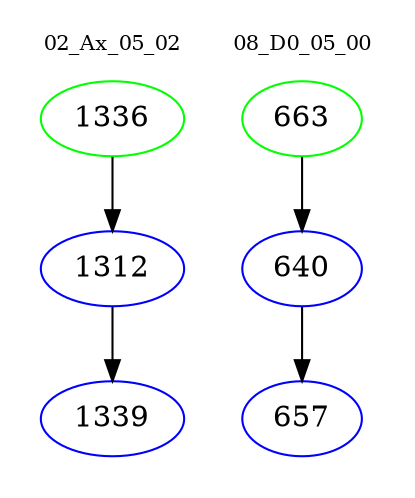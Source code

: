 digraph{
subgraph cluster_0 {
color = white
label = "02_Ax_05_02";
fontsize=10;
T0_1336 [label="1336", color="green"]
T0_1336 -> T0_1312 [color="black"]
T0_1312 [label="1312", color="blue"]
T0_1312 -> T0_1339 [color="black"]
T0_1339 [label="1339", color="blue"]
}
subgraph cluster_1 {
color = white
label = "08_D0_05_00";
fontsize=10;
T1_663 [label="663", color="green"]
T1_663 -> T1_640 [color="black"]
T1_640 [label="640", color="blue"]
T1_640 -> T1_657 [color="black"]
T1_657 [label="657", color="blue"]
}
}

